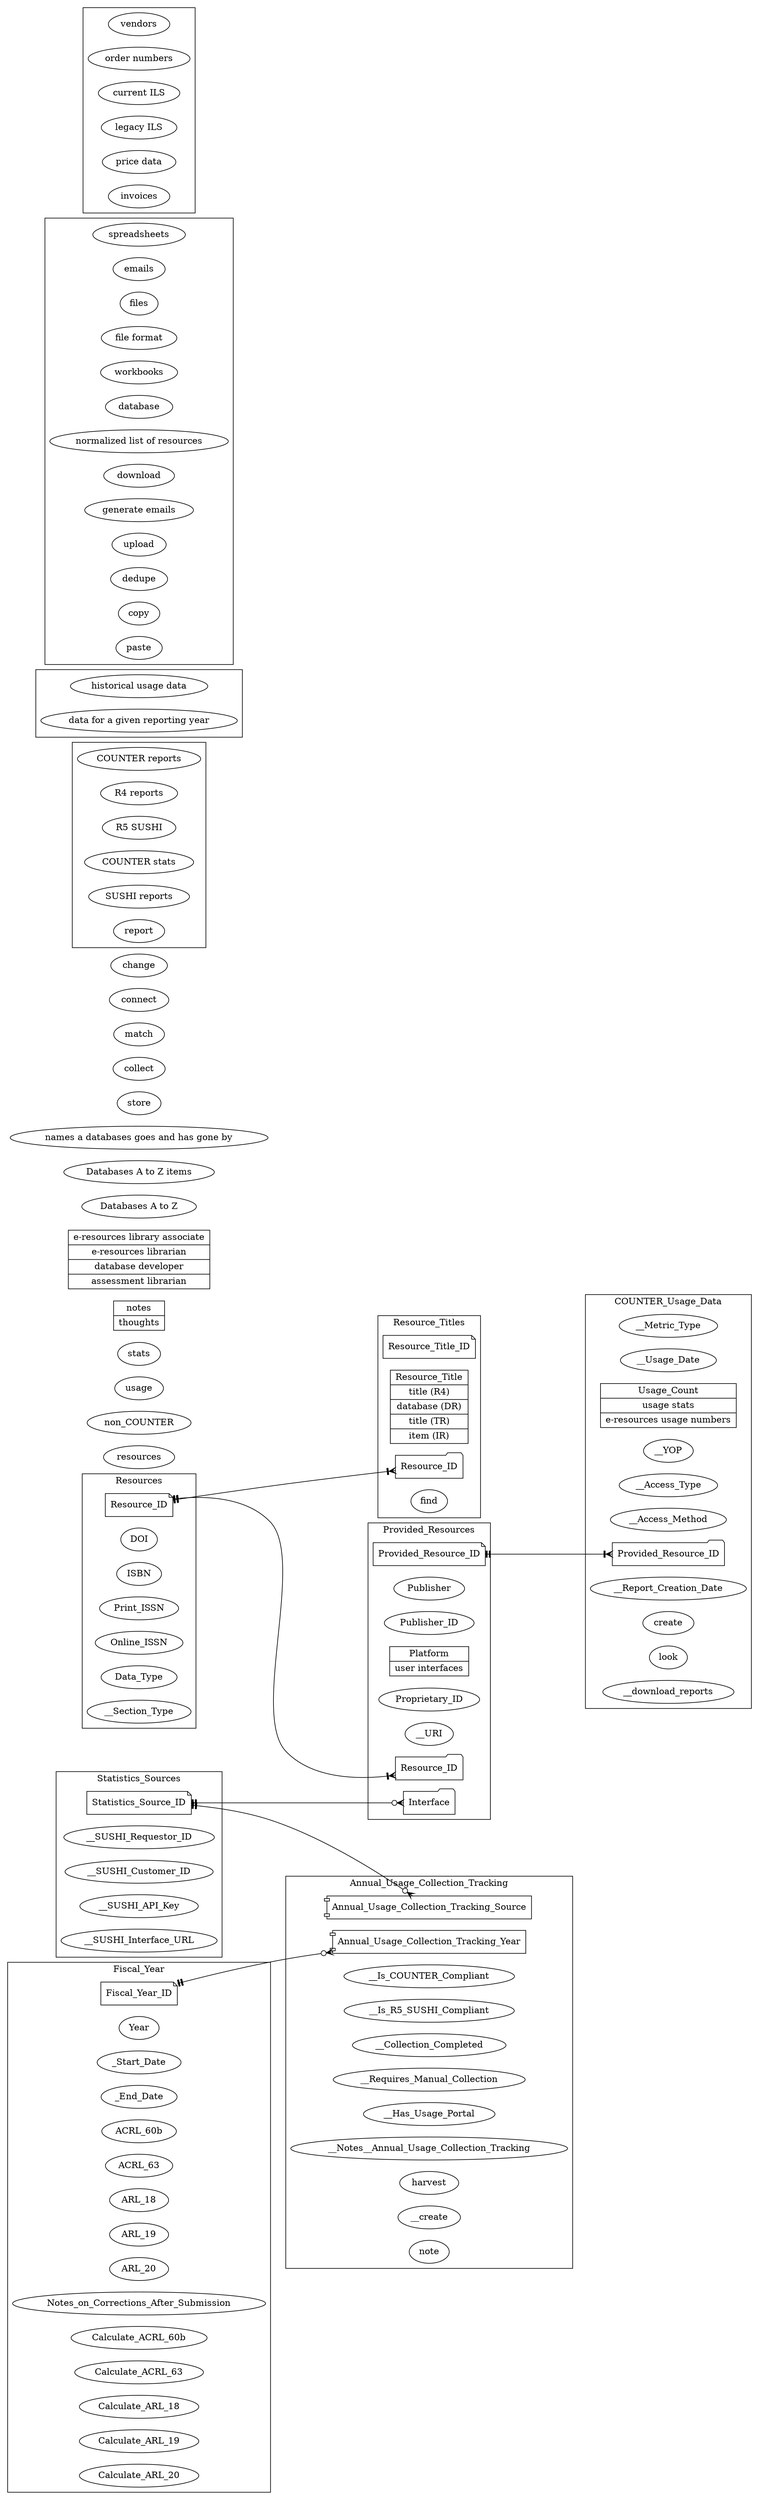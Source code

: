 digraph erd_and_classes {
    graph [rankdir = "LR"]
    /*
        ellipse = field/attribute
        note = PK
        folder = FK
        component = FK that makes up a composite PK
        Mrecord = methods

        Starting with two underscores means not from user stories
    */

    /* *** ESTABLISHED RELATIONS/CLASSES *** */

    // RELATIONS/CLASSES

    subgraph cluster_Resource_Titles {
        label="Resource_Titles"

        // Attributes
        Resource_Title_ID [shape="note"]
        Resource_Title [
            shape="record"
            label="\N|title (R4)|database (DR)|title (TR)|item (IR)"
        ]
        Resource_ID_in_Resource_Titles [
            label="Resource_ID"
            shape="folder"
        ]

        // Methods
        find // aka search titles
    }


    subgraph cluster_Resources {
        label="Resources"

        // Attributes
        Resource_ID [shape="note"]
        DOI
        ISBN
        Print_ISSN
        Online_ISSN
        Data_Type // The initial list from R4 reports will have the less specific R4 types derived from the type of report itself. Should the R5 types overwrite these values or go in their own field?
        __Section_Type // This is in R5 IR only-how to add it? Does it go here?

        // Methods
    }


    subgraph cluster_Provided_Resources {
        label="Provided_Resources"

        // Attributes
        Provided_Resource_ID [shape="note"]
        Publisher // From the COUNTER report
        Publisher_ID // This is found in R5 only—how to add it?
        Platform [
            shape="record"
            label="\N|user interfaces"
        ]
        Proprietary_ID
        __URI // This is found in R5 TR, IR only—how to add it?
        Interface [shape="folder"] // This is interface in the Alma sense--the FK for Statistics_Source
        Resource_ID_in_Provided_Resources [
            label="Resource_ID"
            shape="folder"
        ]

        // Methods
    }


    subgraph cluster_COUNTER_Usage_Data {
        label="COUNTER_Usage_Data"

        // Nouns: Classes or Attributes
        __Metric_Type
        __Usage_Date
        Usage_Count [
            shape="record"
            label="\N|usage stats|e-resources usage numbers"
        ]
        __YOP // This is found in R5 TR, IR only—how to add it?
        __Access_Type // This is found in R5 TR, IR only—how to add it?
        __Access_Method // This is found in R5 only—how to add it?
        Provided_Resource_ID_in_COUNTER_Usage_Data [
            label="Provided_Resource_ID"
            shape="folder"
        ]
        __Report_Creation_Date // For harvested R5 reports

        // Verbs: Methods
        create // create report
        look // aka view reports
        __download_reports
    }


    subgraph cluster_Statistics_Sources {
        label="Statistics_Sources"

        // Attributes
        Statistics_Source_ID [shape="note"]
        __SUSHI_Requestor_ID
        __SUSHI_Customer_ID
        __SUSHI_API_Key
        __SUSHI_Interface_URL
        //__SUSHI_Platform (another parameter?)
        // Add info needed to get SUSHI creds through Alma API here

        // Methods
        // Since harvesting is usually done for a particular FY, its method is part of the annual tracking class--should a special harvest which allows setting a date range and which has an option to start by removing all usage from that source for the given time period be included here?
    }


    subgraph cluster_Annual_Usage_Collection_Tracking {
        label="Annual_Usage_Collection_Tracking"

        // Attributes
        Annual_Usage_Collection_Tracking_Year [shape="component"]
        Annual_Usage_Collection_Tracking_Source [shape="component"]
        __Is_COUNTER_Compliant // Because this can change from year to year
        __Is_R5_SUSHI_Compliant // Because this can change from year to year
        __Collection_Completed // Not a Boolean--need an "in process" option
        __Requires_Manual_Collection
        __Has_Usage_Portal
        __Notes__Annual_Usage_Collection_Tracking

        // Methods
        harvest
        __create // Meaning create all the records for tracking the collection of a particular FY's usage after the FY finishes
        note // In user stories as "add notes" and "record"
    }


    subgraph cluster_Fiscal_Year {
        label="Fiscal_Year"

        // Attributes
        Fiscal_Year_ID [shape="note"]
        Year
        _Start_Date // The FY start as date data type to go in SQL queries
        _End_Date // The FY end as date data type to go in SQL queries
        // The submitted values are stored because vendors sometimes report issues with their stats collection, which require reharvesting
        ACRL_60b // Initial Circulation: Digital/Electronic
        ACRL_63 // E-Serials Usage: Digital/Electronic
        ARL_18 // Number of successful full-text article requests (journals)
        ARL_19 // Number of regular searches (databases)
        ARL_20 // Number of federated searches (databases)
        // Should the date when the numbers were collected be saved?
        Notes_on_Corrections_After_Submission // If a vendor issues a correction requiring reharvesting after numbers are submitted, should it be recorded here or on the page of the specific source being reharvested?

        // Methods
        // Should each number have its own method, or should all of them be calculated at the same time?
        Calculate_ACRL_60b
        Calculate_ACRL_63
        Calculate_ARL_18
        Calculate_ARL_19
        Calculate_ARL_20
    }


    // RELATIONSHIPS
    /*
        Establish relationships from the PK (tail) to the FK (head)
        table --------(can connect to)---------[optionality]--(and)--[cardinality]-->other table
        arrowhead = how PK table can connect to FK table
        arrowtail = how FK table can connect to PK table

        teeodot = 0..1 (unique but optional)
        crowodot = 0..N (optional, not unique)
        teetee = 1..1 (exactly one)
        crowtee = 1..N (neither optional nor unique)
    */
    
    Resource_ID -> Resource_ID_in_Resource_Titles [
        dir="both"
        arrowhead="crowtee"
        arrowtail="teetee"
    ]
    
    Resource_ID -> Resource_ID_in_Provided_Resources [
        dir="both"
        arrowhead="crowtee"
        arrowtail="teetee"
    ]
    
    Statistics_Source_ID -> Annual_Usage_Collection_Tracking_Source [
        dir="both"
        arrowhead="crowodot" // Since sources don't need to be connected to a collection year, they can be added as they arise, rather than needing to wait for the first round of collections in which they'll be included
        arrowtail="teetee"
    ]
    
    Fiscal_Year_ID -> Annual_Usage_Collection_Tracking_Year [
        dir="both"
        arrowhead="crowodot" // This allows for the possibility that a FY instance cna be created before the collection tracking records that connect to it will; whether or not this will be necessary remains to be seen
        arrowtail="teetee"
    ]

    Statistics_Source_ID -> Interface [
        dir="both"
        arrowhead="crowodot" // Sources without resources need to exist because 1. A source record is a prerequisite for usage collection 2. Not all sources will have COUNTER resources
        arrowtail="teetee"
    ]

    Provided_Resource_ID -> Provided_Resource_ID_in_COUNTER_Usage_Data [
        dir="both"
        arrowhead="crowtee"
        arrowtail="teetee"
    ]


    /* *** OBJECTS TO BE ORGANIZED *** */

    // Nouns: Classes or Attributes
    resources
    non_COUNTER usage stats
    notes [
        shape="record"
        label="notes|thoughts"
    ]
    librarians [
        shape="record"
        label="e-resources library associate|e-resources librarian|database developer|assessment librarian"
    ]
    "Databases A to Z"
    "Databases A to Z items"
    "names a databases goes and has gone by"
    /* Do these need to be kept?
        reference
        location
        databases
        aggregator
        initial database data
        unique resource list
    */

    //Verbs: Methods
    store
    collect
    match
    connect
    change

    /* Do these need to be kept?
        send
        add
        know
        organize
        has gone by
        use
        start
        pulled
        submitted
        retained
    */

    subgraph cluster_COUNTER_Terms {
        // Nouns: Classes or Attributes
        "COUNTER reports"
        "R4 reports"
        "R5 SUSHI"
        "COUNTER stats"
        "SUSHI reports"
        report
        // Verbs: Methods
    }

    subgraph cluster_Annual_Collection_Terms{
        // Nouns: Classes or Attributes
        "historical usage data"
        "data for a given reporting year"
        // Verbs: Methods
    }

    subgraph cluster_Technical_Terms {
        // Nouns: Classes or Attributes
        spreadsheets
        emails
        files
        "file format"
        workbooks
        database
        "normalized list of resources"
        // Verbs: Methods
        download
        "generate emails"
        upload
        dedupe
        copy
        paste
    }

    subgraph cluster_Acquisitions_Terms {
        // Nouns: Classes or Attributes
        vendors
        "order numbers"
        "current ILS"
        "legacy ILS"
        "price data"
        invoices
        // Verbs: Methods
    }
}
